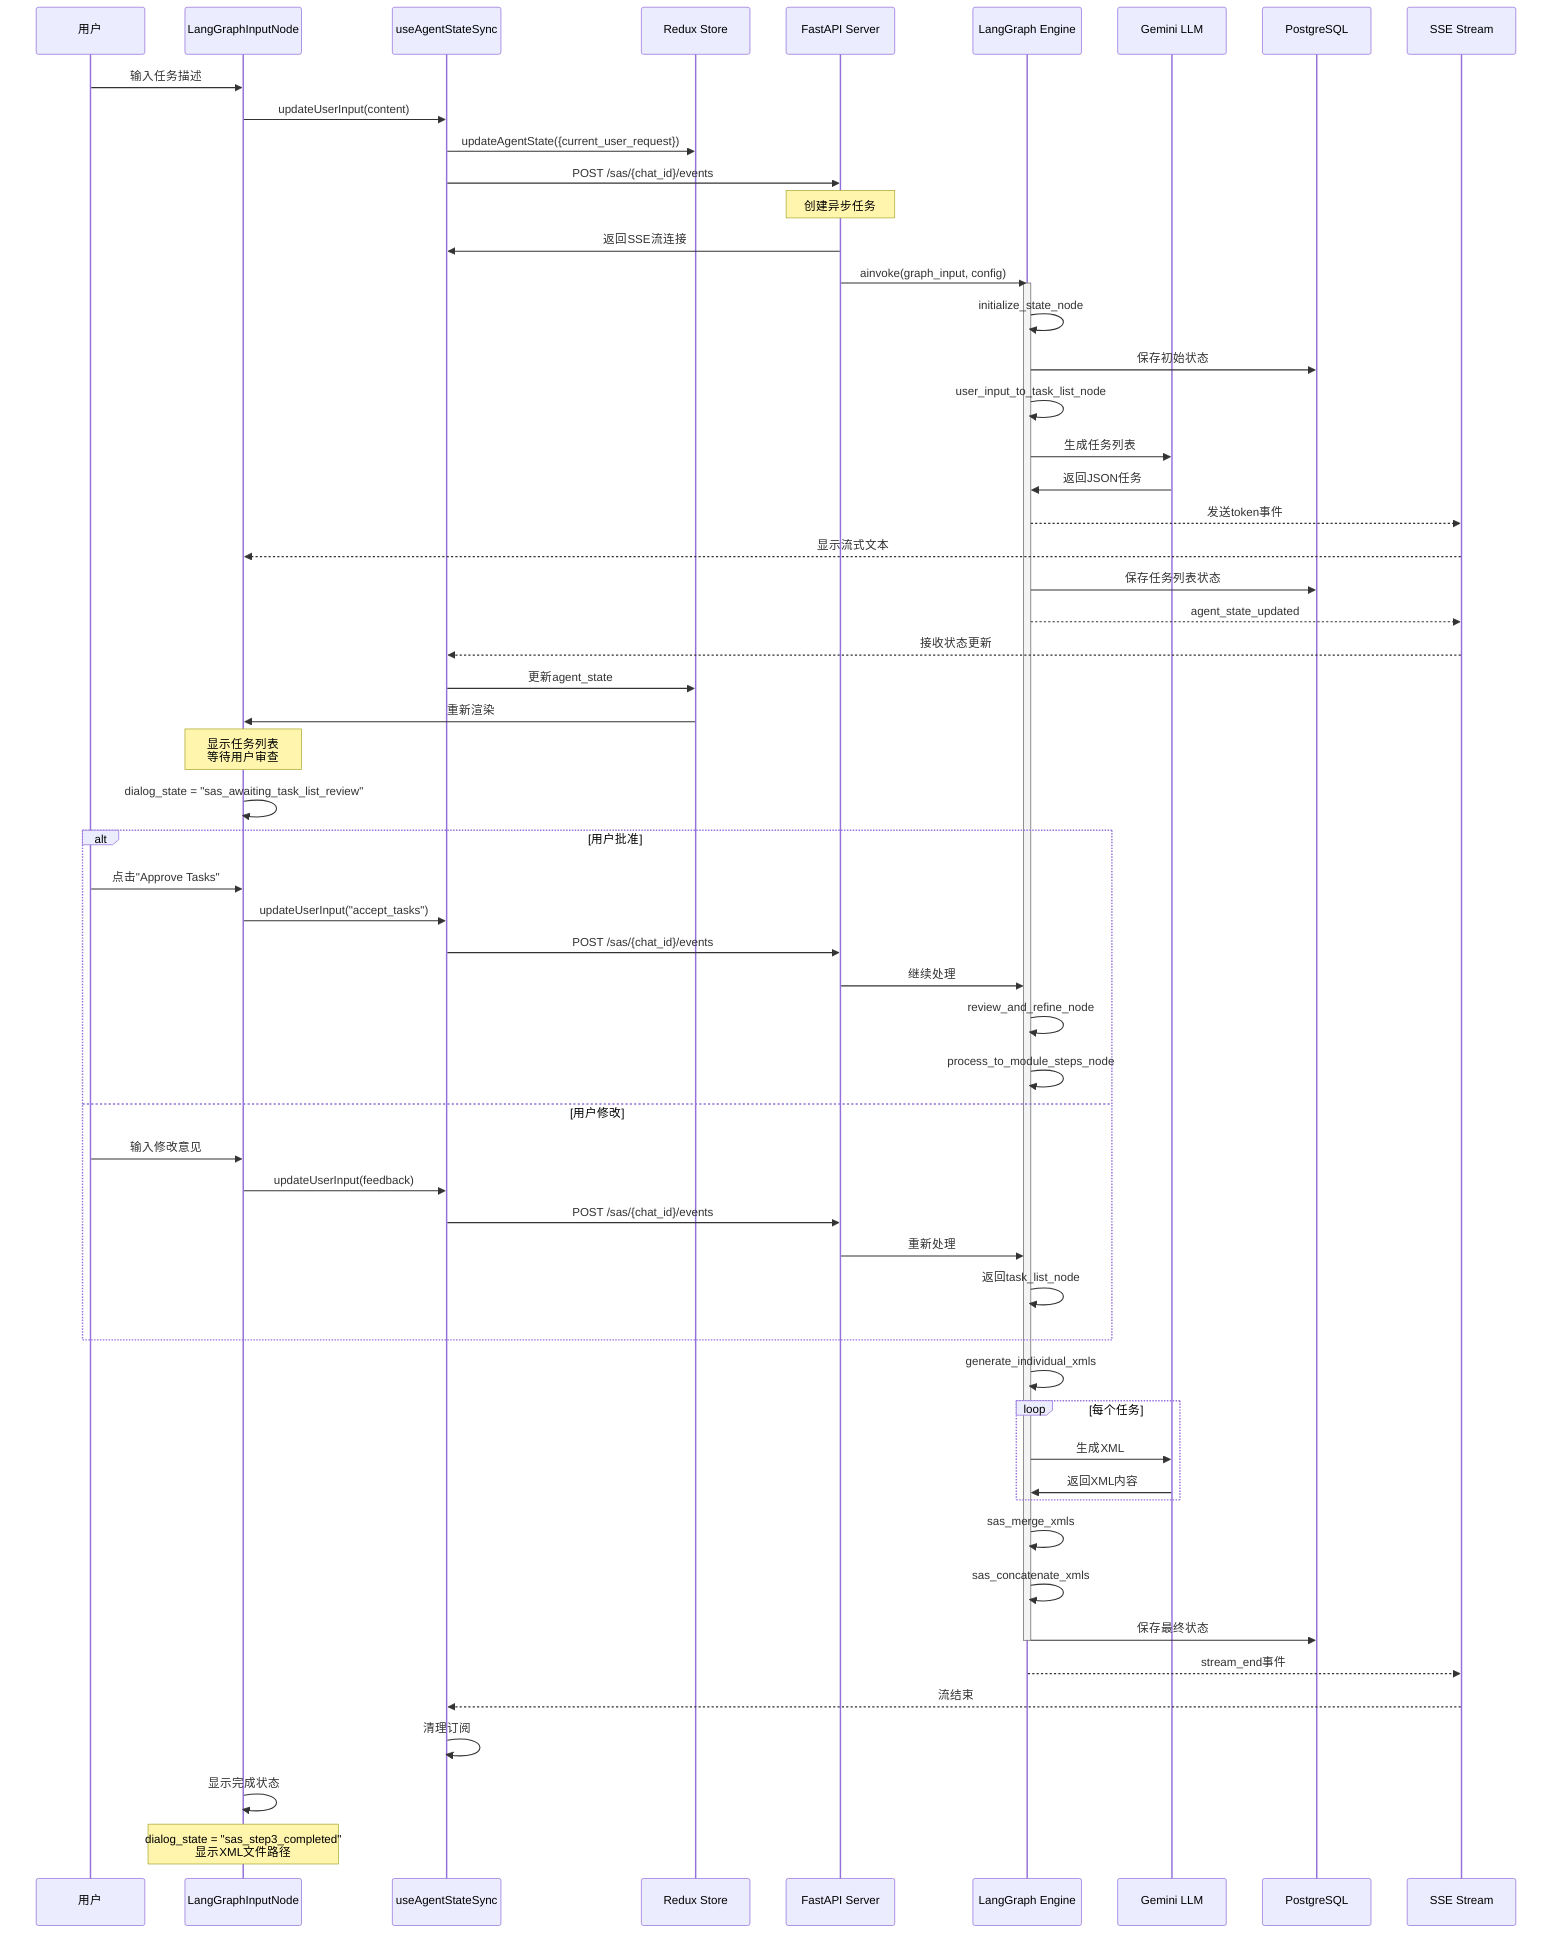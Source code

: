 sequenceDiagram
    %% SAS LangGraph 前后端交互序列图
    
    participant User as 用户
    participant UI as LangGraphInputNode
    participant Hook as useAgentStateSync
    participant Redux as Redux Store
    participant API as FastAPI Server
    participant LG as LangGraph Engine
    participant LLM as Gemini LLM
    participant DB as PostgreSQL
    participant SSE as SSE Stream
    
    %% 用户输入处理流程
    User->>UI: 输入任务描述
    UI->>Hook: updateUserInput(content)
    Hook->>Redux: updateAgentState({current_user_request})
    Hook->>API: POST /sas/{chat_id}/events
    Note over API: 创建异步任务
    API->>Hook: 返回SSE流连接
    
    %% LangGraph处理流程
    API->>LG: ainvoke(graph_input, config)
    activate LG
    
    LG->>LG: initialize_state_node
    LG->>DB: 保存初始状态
    
    LG->>LG: user_input_to_task_list_node
    LG->>LLM: 生成任务列表
    LLM->>LG: 返回JSON任务
    
    %% SSE事件流
    LG-->>SSE: 发送token事件
    SSE-->>UI: 显示流式文本
    
    LG->>DB: 保存任务列表状态
    LG-->>SSE: agent_state_updated
    SSE-->>Hook: 接收状态更新
    Hook->>Redux: 更新agent_state
    Redux->>UI: 重新渲染
    
    %% 用户审查流程
    Note over UI: 显示任务列表<br/>等待用户审查
    UI->>UI: dialog_state = "sas_awaiting_task_list_review"
    
    alt 用户批准
        User->>UI: 点击"Approve Tasks"
        UI->>Hook: updateUserInput("accept_tasks")
        Hook->>API: POST /sas/{chat_id}/events
        API->>LG: 继续处理
        LG->>LG: review_and_refine_node
        LG->>LG: process_to_module_steps_node
    else 用户修改
        User->>UI: 输入修改意见
        UI->>Hook: updateUserInput(feedback)
        Hook->>API: POST /sas/{chat_id}/events
        API->>LG: 重新处理
        LG->>LG: 返回task_list_node
    end
    
    %% XML生成流程
    LG->>LG: generate_individual_xmls
    loop 每个任务
        LG->>LLM: 生成XML
        LLM->>LG: 返回XML内容
    end
    
    LG->>LG: sas_merge_xmls
    LG->>LG: sas_concatenate_xmls
    LG->>DB: 保存最终状态
    
    deactivate LG
    
    %% 完成通知
    LG-->>SSE: stream_end事件
    SSE-->>Hook: 流结束
    Hook->>Hook: 清理订阅
    UI->>UI: 显示完成状态
    
    Note over UI: dialog_state = "sas_step3_completed"<br/>显示XML文件路径